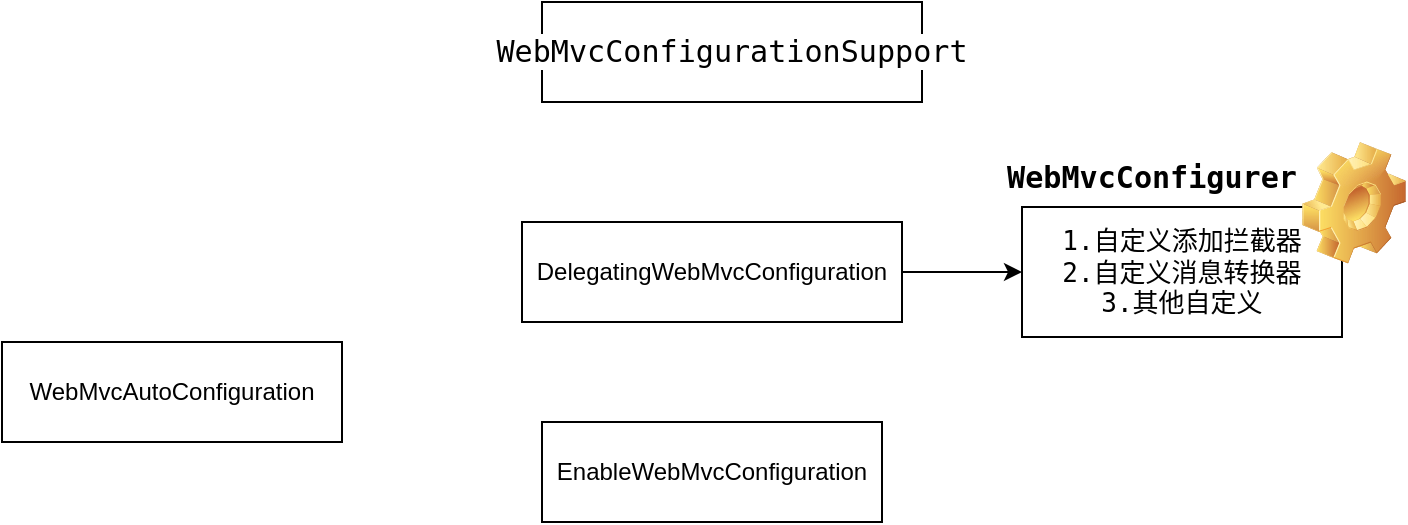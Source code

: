 <mxfile version="14.9.3" type="github">
  <diagram id="8T3f9UwFYzaLS0eyUJsZ" name="Page-1">
    <mxGraphModel dx="1550" dy="784" grid="1" gridSize="10" guides="1" tooltips="1" connect="1" arrows="1" fold="1" page="1" pageScale="1" pageWidth="3300" pageHeight="4681" math="0" shadow="0">
      <root>
        <mxCell id="0" />
        <mxCell id="1" parent="0" />
        <mxCell id="tAR45_gAhTGxKTQlGq34-2" value="WebMvcAutoConfiguration" style="rounded=0;whiteSpace=wrap;html=1;fillColor=#ffffff;" vertex="1" parent="1">
          <mxGeometry x="820" y="200" width="170" height="50" as="geometry" />
        </mxCell>
        <mxCell id="tAR45_gAhTGxKTQlGq34-3" value="EnableWebMvcConfiguration" style="rounded=0;whiteSpace=wrap;html=1;fillColor=#ffffff;" vertex="1" parent="1">
          <mxGeometry x="1090" y="240" width="170" height="50" as="geometry" />
        </mxCell>
        <mxCell id="tAR45_gAhTGxKTQlGq34-10" style="edgeStyle=orthogonalEdgeStyle;rounded=0;orthogonalLoop=1;jettySize=auto;html=1;exitX=1;exitY=0.5;exitDx=0;exitDy=0;entryX=0;entryY=0.5;entryDx=0;entryDy=0;fontColor=#1A1A1A;" edge="1" parent="1" source="tAR45_gAhTGxKTQlGq34-7" target="tAR45_gAhTGxKTQlGq34-9">
          <mxGeometry relative="1" as="geometry" />
        </mxCell>
        <mxCell id="tAR45_gAhTGxKTQlGq34-7" value="DelegatingWebMvcConfiguration" style="rounded=0;whiteSpace=wrap;html=1;fillColor=#ffffff;" vertex="1" parent="1">
          <mxGeometry x="1080" y="140" width="190" height="50" as="geometry" />
        </mxCell>
        <mxCell id="tAR45_gAhTGxKTQlGq34-8" value="&lt;pre style=&quot;font-family: &amp;#34;jetbrains mono&amp;#34; , monospace ; font-size: 11.3pt&quot;&gt;&lt;font style=&quot;background-color: rgb(255 , 255 , 255)&quot;&gt;WebMvcConfigurationSupport&lt;/font&gt;&lt;/pre&gt;" style="rounded=0;whiteSpace=wrap;html=1;fillColor=#ffffff;" vertex="1" parent="1">
          <mxGeometry x="1090" y="30" width="190" height="50" as="geometry" />
        </mxCell>
        <mxCell id="tAR45_gAhTGxKTQlGq34-9" value="&lt;pre style=&quot;font-size: 13px ; font-family: &amp;#34;jetbrains mono&amp;#34; , monospace&quot;&gt;&lt;span style=&quot;background-color: rgb(255 , 255 , 255)&quot;&gt;1.&lt;/span&gt;自定义添加拦截器&lt;br&gt;2.自定义消息转换器&lt;br/&gt;3.其他自定义&lt;/pre&gt;" style="rounded=0;whiteSpace=wrap;html=1;" vertex="1" parent="1">
          <mxGeometry x="1330" y="132.5" width="160" height="65" as="geometry" />
        </mxCell>
        <mxCell id="tAR45_gAhTGxKTQlGq34-13" value="&lt;pre style=&quot;font-family: &amp;quot;jetbrains mono&amp;quot;, monospace; font-size: 11.3pt;&quot;&gt;&lt;span style=&quot;background-color: rgb(255 , 255 , 255)&quot;&gt;WebMvcConfigurer&lt;/span&gt;&lt;/pre&gt;" style="text;html=1;strokeColor=none;fillColor=none;align=center;verticalAlign=middle;whiteSpace=wrap;rounded=0;fontStyle=1" vertex="1" parent="1">
          <mxGeometry x="1330" y="110" width="130" height="15" as="geometry" />
        </mxCell>
        <mxCell id="tAR45_gAhTGxKTQlGq34-17" value="" style="shape=image;html=1;verticalLabelPosition=bottom;verticalAlign=top;imageAspect=1;aspect=fixed;image=img/clipart/Gear_128x128.png;rounded=0;fontColor=#000000;" vertex="1" parent="1">
          <mxGeometry x="1470" y="100" width="52" height="61" as="geometry" />
        </mxCell>
      </root>
    </mxGraphModel>
  </diagram>
</mxfile>
